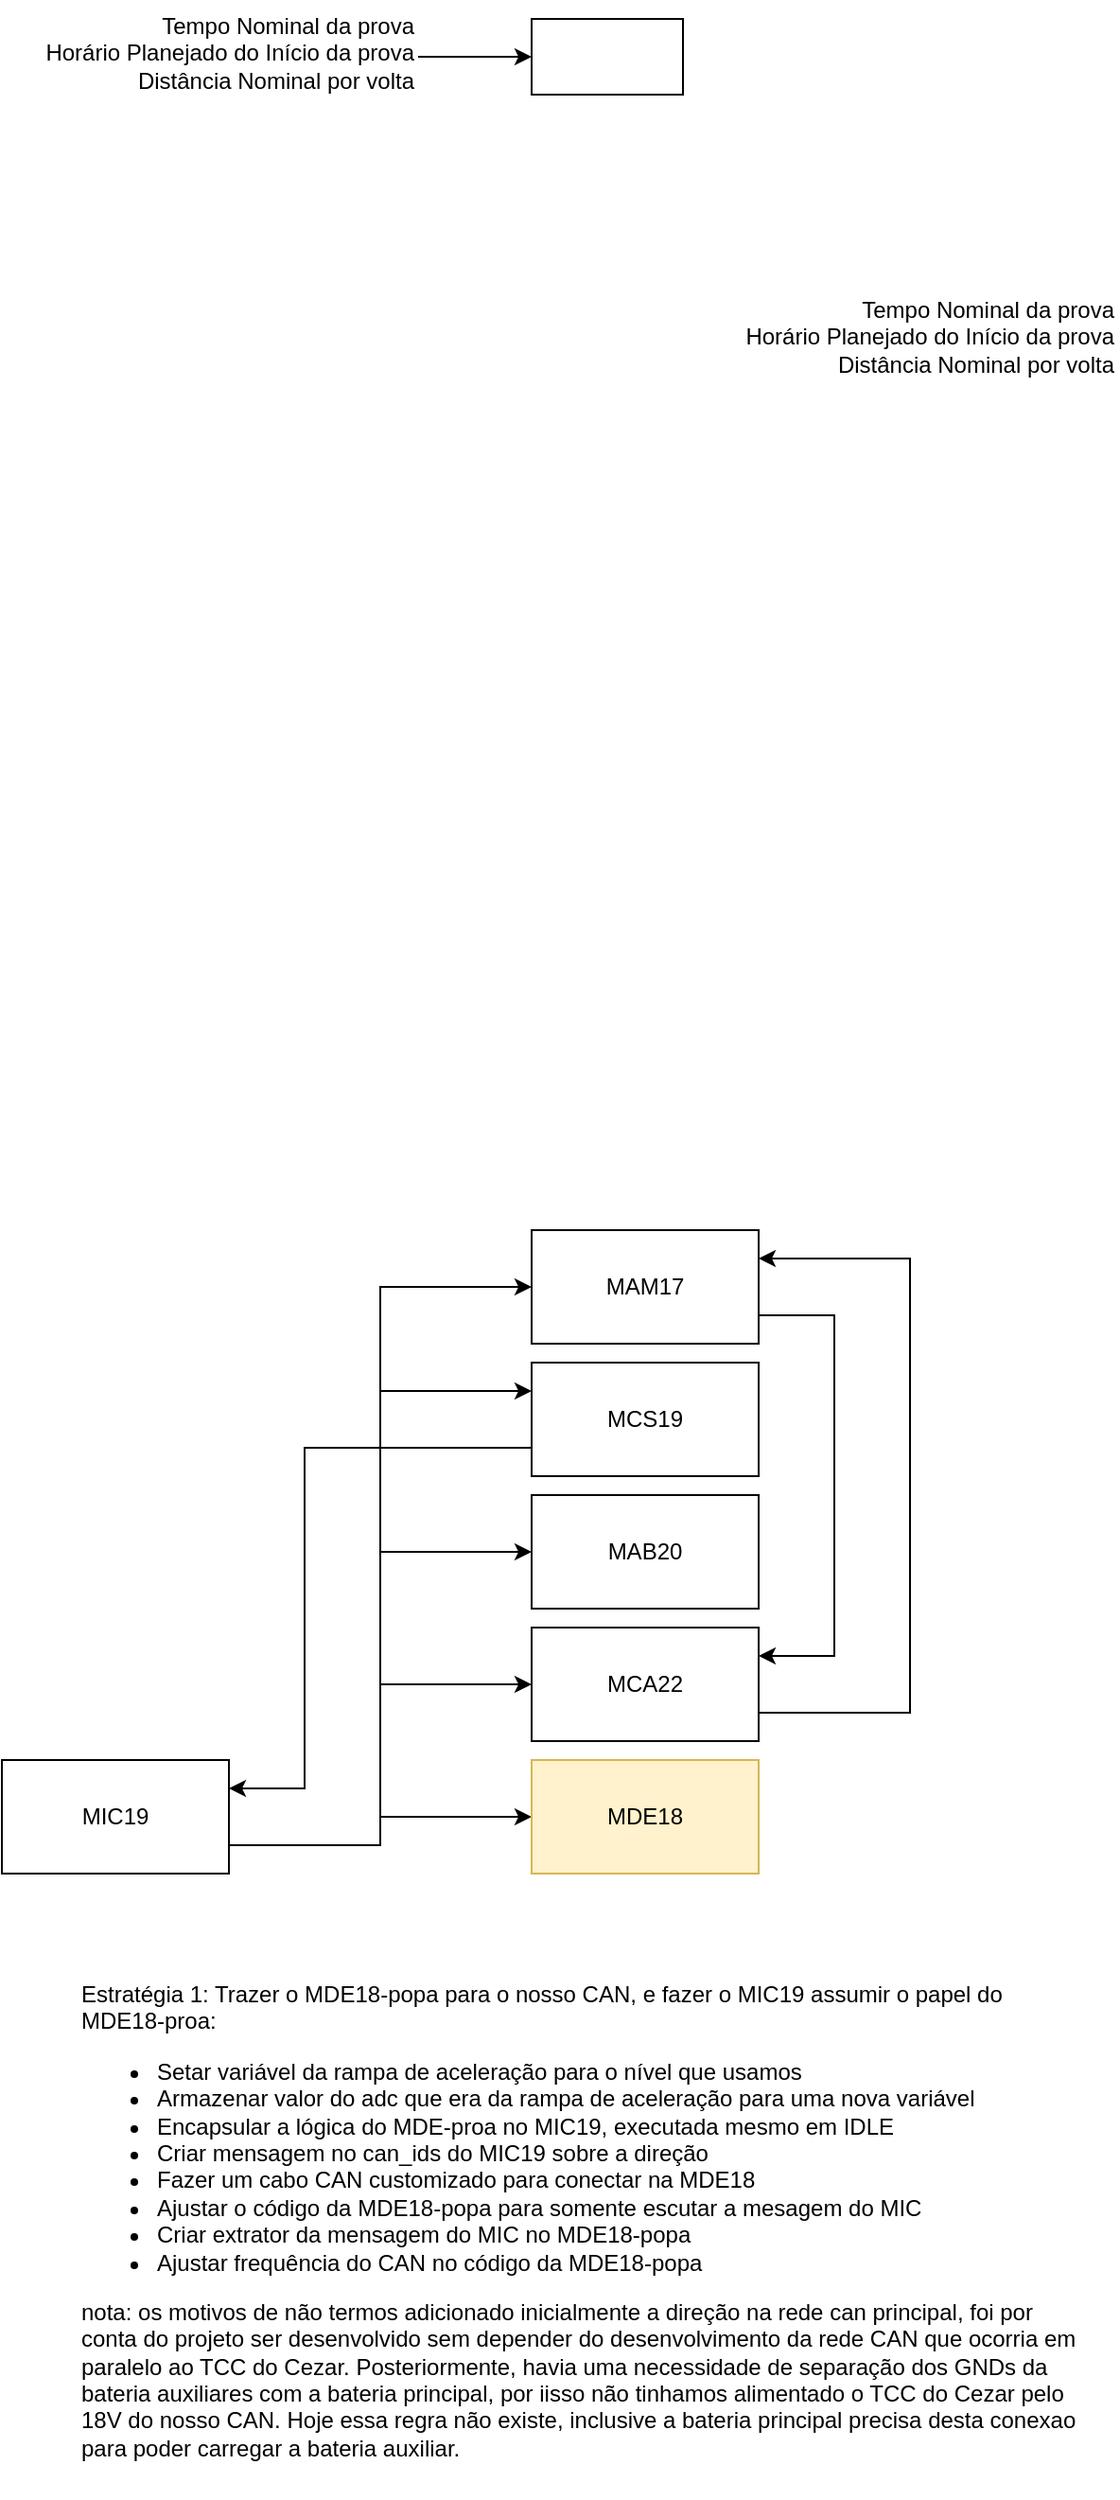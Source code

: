 <mxfile version="16.5.1" type="device"><diagram id="S2OB4I2AtSljx2z8RWoX" name="Page-1"><mxGraphModel dx="645" dy="889" grid="1" gridSize="10" guides="1" tooltips="1" connect="1" arrows="1" fold="1" page="1" pageScale="1" pageWidth="1169" pageHeight="827" math="0" shadow="0"><root><mxCell id="0"/><mxCell id="1" parent="0"/><mxCell id="DjuDMQxn8VOnjXRWH02_-1" value="" style="rounded=0;whiteSpace=wrap;html=1;" vertex="1" parent="1"><mxGeometry x="360" y="250" width="80" height="40" as="geometry"/></mxCell><mxCell id="DjuDMQxn8VOnjXRWH02_-3" style="edgeStyle=orthogonalEdgeStyle;rounded=0;orthogonalLoop=1;jettySize=auto;html=1;exitX=1;exitY=0.5;exitDx=0;exitDy=0;" edge="1" parent="1" source="DjuDMQxn8VOnjXRWH02_-2" target="DjuDMQxn8VOnjXRWH02_-1"><mxGeometry relative="1" as="geometry"/></mxCell><mxCell id="DjuDMQxn8VOnjXRWH02_-2" value="Tempo Nominal da prova&lt;br&gt;Horário Planejado do Início da prova&lt;br&gt;Distância Nominal por volta" style="text;html=1;strokeColor=none;fillColor=none;align=right;verticalAlign=top;whiteSpace=wrap;rounded=0;" vertex="1" parent="1"><mxGeometry x="90" y="240" width="210" height="60" as="geometry"/></mxCell><mxCell id="DjuDMQxn8VOnjXRWH02_-4" value="Tempo Nominal da prova&lt;br&gt;Horário Planejado do Início da prova&lt;br&gt;Distância Nominal por volta" style="text;html=1;strokeColor=none;fillColor=none;align=right;verticalAlign=top;whiteSpace=wrap;rounded=0;" vertex="1" parent="1"><mxGeometry x="460" y="390" width="210" height="60" as="geometry"/></mxCell><mxCell id="DjuDMQxn8VOnjXRWH02_-11" style="edgeStyle=orthogonalEdgeStyle;rounded=0;orthogonalLoop=1;jettySize=auto;html=1;exitX=1;exitY=0.75;exitDx=0;exitDy=0;entryX=0;entryY=0.5;entryDx=0;entryDy=0;" edge="1" parent="1" source="DjuDMQxn8VOnjXRWH02_-5" target="DjuDMQxn8VOnjXRWH02_-8"><mxGeometry relative="1" as="geometry"/></mxCell><mxCell id="DjuDMQxn8VOnjXRWH02_-12" style="edgeStyle=orthogonalEdgeStyle;rounded=0;orthogonalLoop=1;jettySize=auto;html=1;exitX=1;exitY=0.75;exitDx=0;exitDy=0;entryX=0;entryY=0.5;entryDx=0;entryDy=0;" edge="1" parent="1" source="DjuDMQxn8VOnjXRWH02_-5" target="DjuDMQxn8VOnjXRWH02_-9"><mxGeometry relative="1" as="geometry"/></mxCell><mxCell id="DjuDMQxn8VOnjXRWH02_-13" style="edgeStyle=orthogonalEdgeStyle;rounded=0;orthogonalLoop=1;jettySize=auto;html=1;exitX=1;exitY=0.75;exitDx=0;exitDy=0;entryX=0;entryY=0.5;entryDx=0;entryDy=0;" edge="1" parent="1" source="DjuDMQxn8VOnjXRWH02_-5" target="DjuDMQxn8VOnjXRWH02_-10"><mxGeometry relative="1" as="geometry"/></mxCell><mxCell id="DjuDMQxn8VOnjXRWH02_-15" style="edgeStyle=orthogonalEdgeStyle;rounded=0;orthogonalLoop=1;jettySize=auto;html=1;exitX=1;exitY=0.75;exitDx=0;exitDy=0;entryX=0;entryY=0.5;entryDx=0;entryDy=0;" edge="1" parent="1" source="DjuDMQxn8VOnjXRWH02_-5" target="DjuDMQxn8VOnjXRWH02_-14"><mxGeometry relative="1" as="geometry"/></mxCell><mxCell id="DjuDMQxn8VOnjXRWH02_-16" style="edgeStyle=orthogonalEdgeStyle;rounded=0;orthogonalLoop=1;jettySize=auto;html=1;exitX=1;exitY=0.75;exitDx=0;exitDy=0;entryX=0;entryY=0.25;entryDx=0;entryDy=0;" edge="1" parent="1" source="DjuDMQxn8VOnjXRWH02_-5" target="DjuDMQxn8VOnjXRWH02_-6"><mxGeometry relative="1" as="geometry"/></mxCell><mxCell id="DjuDMQxn8VOnjXRWH02_-5" value="MIC19" style="rounded=0;whiteSpace=wrap;html=1;" vertex="1" parent="1"><mxGeometry x="80" y="1170" width="120" height="60" as="geometry"/></mxCell><mxCell id="DjuDMQxn8VOnjXRWH02_-18" style="edgeStyle=orthogonalEdgeStyle;rounded=0;orthogonalLoop=1;jettySize=auto;html=1;exitX=0;exitY=0.75;exitDx=0;exitDy=0;entryX=1;entryY=0.25;entryDx=0;entryDy=0;" edge="1" parent="1" source="DjuDMQxn8VOnjXRWH02_-6" target="DjuDMQxn8VOnjXRWH02_-5"><mxGeometry relative="1" as="geometry"><Array as="points"><mxPoint x="240" y="1005"/><mxPoint x="240" y="1185"/></Array></mxGeometry></mxCell><mxCell id="DjuDMQxn8VOnjXRWH02_-6" value="MCS19" style="rounded=0;whiteSpace=wrap;html=1;" vertex="1" parent="1"><mxGeometry x="360" y="960" width="120" height="60" as="geometry"/></mxCell><mxCell id="DjuDMQxn8VOnjXRWH02_-17" style="edgeStyle=orthogonalEdgeStyle;rounded=0;orthogonalLoop=1;jettySize=auto;html=1;exitX=1;exitY=0.75;exitDx=0;exitDy=0;entryX=1;entryY=0.25;entryDx=0;entryDy=0;" edge="1" parent="1" source="DjuDMQxn8VOnjXRWH02_-8" target="DjuDMQxn8VOnjXRWH02_-10"><mxGeometry relative="1" as="geometry"><Array as="points"><mxPoint x="520" y="935"/><mxPoint x="520" y="1115"/></Array></mxGeometry></mxCell><mxCell id="DjuDMQxn8VOnjXRWH02_-8" value="MAM17" style="rounded=0;whiteSpace=wrap;html=1;" vertex="1" parent="1"><mxGeometry x="360" y="890" width="120" height="60" as="geometry"/></mxCell><mxCell id="DjuDMQxn8VOnjXRWH02_-9" value="MAB20" style="rounded=0;whiteSpace=wrap;html=1;" vertex="1" parent="1"><mxGeometry x="360" y="1030" width="120" height="60" as="geometry"/></mxCell><mxCell id="DjuDMQxn8VOnjXRWH02_-20" style="edgeStyle=orthogonalEdgeStyle;rounded=0;orthogonalLoop=1;jettySize=auto;html=1;exitX=1;exitY=0.75;exitDx=0;exitDy=0;entryX=1;entryY=0.25;entryDx=0;entryDy=0;" edge="1" parent="1" source="DjuDMQxn8VOnjXRWH02_-10" target="DjuDMQxn8VOnjXRWH02_-8"><mxGeometry relative="1" as="geometry"><Array as="points"><mxPoint x="560" y="1145"/><mxPoint x="560" y="905"/></Array></mxGeometry></mxCell><mxCell id="DjuDMQxn8VOnjXRWH02_-10" value="MCA22" style="rounded=0;whiteSpace=wrap;html=1;" vertex="1" parent="1"><mxGeometry x="360" y="1100" width="120" height="60" as="geometry"/></mxCell><mxCell id="DjuDMQxn8VOnjXRWH02_-14" value="MDE18" style="rounded=0;whiteSpace=wrap;html=1;fillColor=#fff2cc;strokeColor=#d6b656;" vertex="1" parent="1"><mxGeometry x="360" y="1170" width="120" height="60" as="geometry"/></mxCell><mxCell id="DjuDMQxn8VOnjXRWH02_-24" value="&lt;div&gt;Estratégia 1: Trazer o MDE18-popa para o nosso CAN, e fazer o MIC19 assumir o papel do MDE18-proa:&lt;/div&gt;&lt;ul&gt;&lt;li&gt;Setar variável da rampa de aceleração para o nível que usamos&lt;/li&gt;&lt;li&gt;Armazenar valor do adc que era da rampa de aceleração para uma nova variável&lt;/li&gt;&lt;li&gt;Encapsular a lógica do MDE-proa no MIC19, executada mesmo em IDLE&lt;/li&gt;&lt;li&gt;Criar mensagem no can_ids do MIC19 sobre a direção&lt;/li&gt;&lt;li&gt;Fazer um cabo CAN customizado para conectar na MDE18&lt;/li&gt;&lt;li&gt;Ajustar o código da MDE18-popa para somente escutar a mesagem do MIC&lt;/li&gt;&lt;li&gt;Criar extrator da mensagem do MIC no MDE18-popa&lt;/li&gt;&lt;li&gt;Ajustar frequência do CAN no código da MDE18-popa&lt;/li&gt;&lt;/ul&gt;&lt;div&gt;nota: os motivos de não termos adicionado inicialmente a direção na rede can principal, foi por conta do projeto ser desenvolvido sem depender do desenvolvimento da rede CAN que ocorria em paralelo ao TCC do Cezar. Posteriormente, havia uma necessidade de separação dos GNDs da bateria auxiliares com a bateria principal, por iisso não tinhamos alimentado o TCC do Cezar pelo 18V do nosso CAN. Hoje essa regra não existe, inclusive a bateria principal precisa desta conexao para poder carregar a bateria auxiliar.&lt;/div&gt;" style="text;html=1;strokeColor=none;fillColor=none;align=left;verticalAlign=top;whiteSpace=wrap;rounded=0;" vertex="1" parent="1"><mxGeometry x="120" y="1280" width="530" height="280" as="geometry"/></mxCell></root></mxGraphModel></diagram></mxfile>